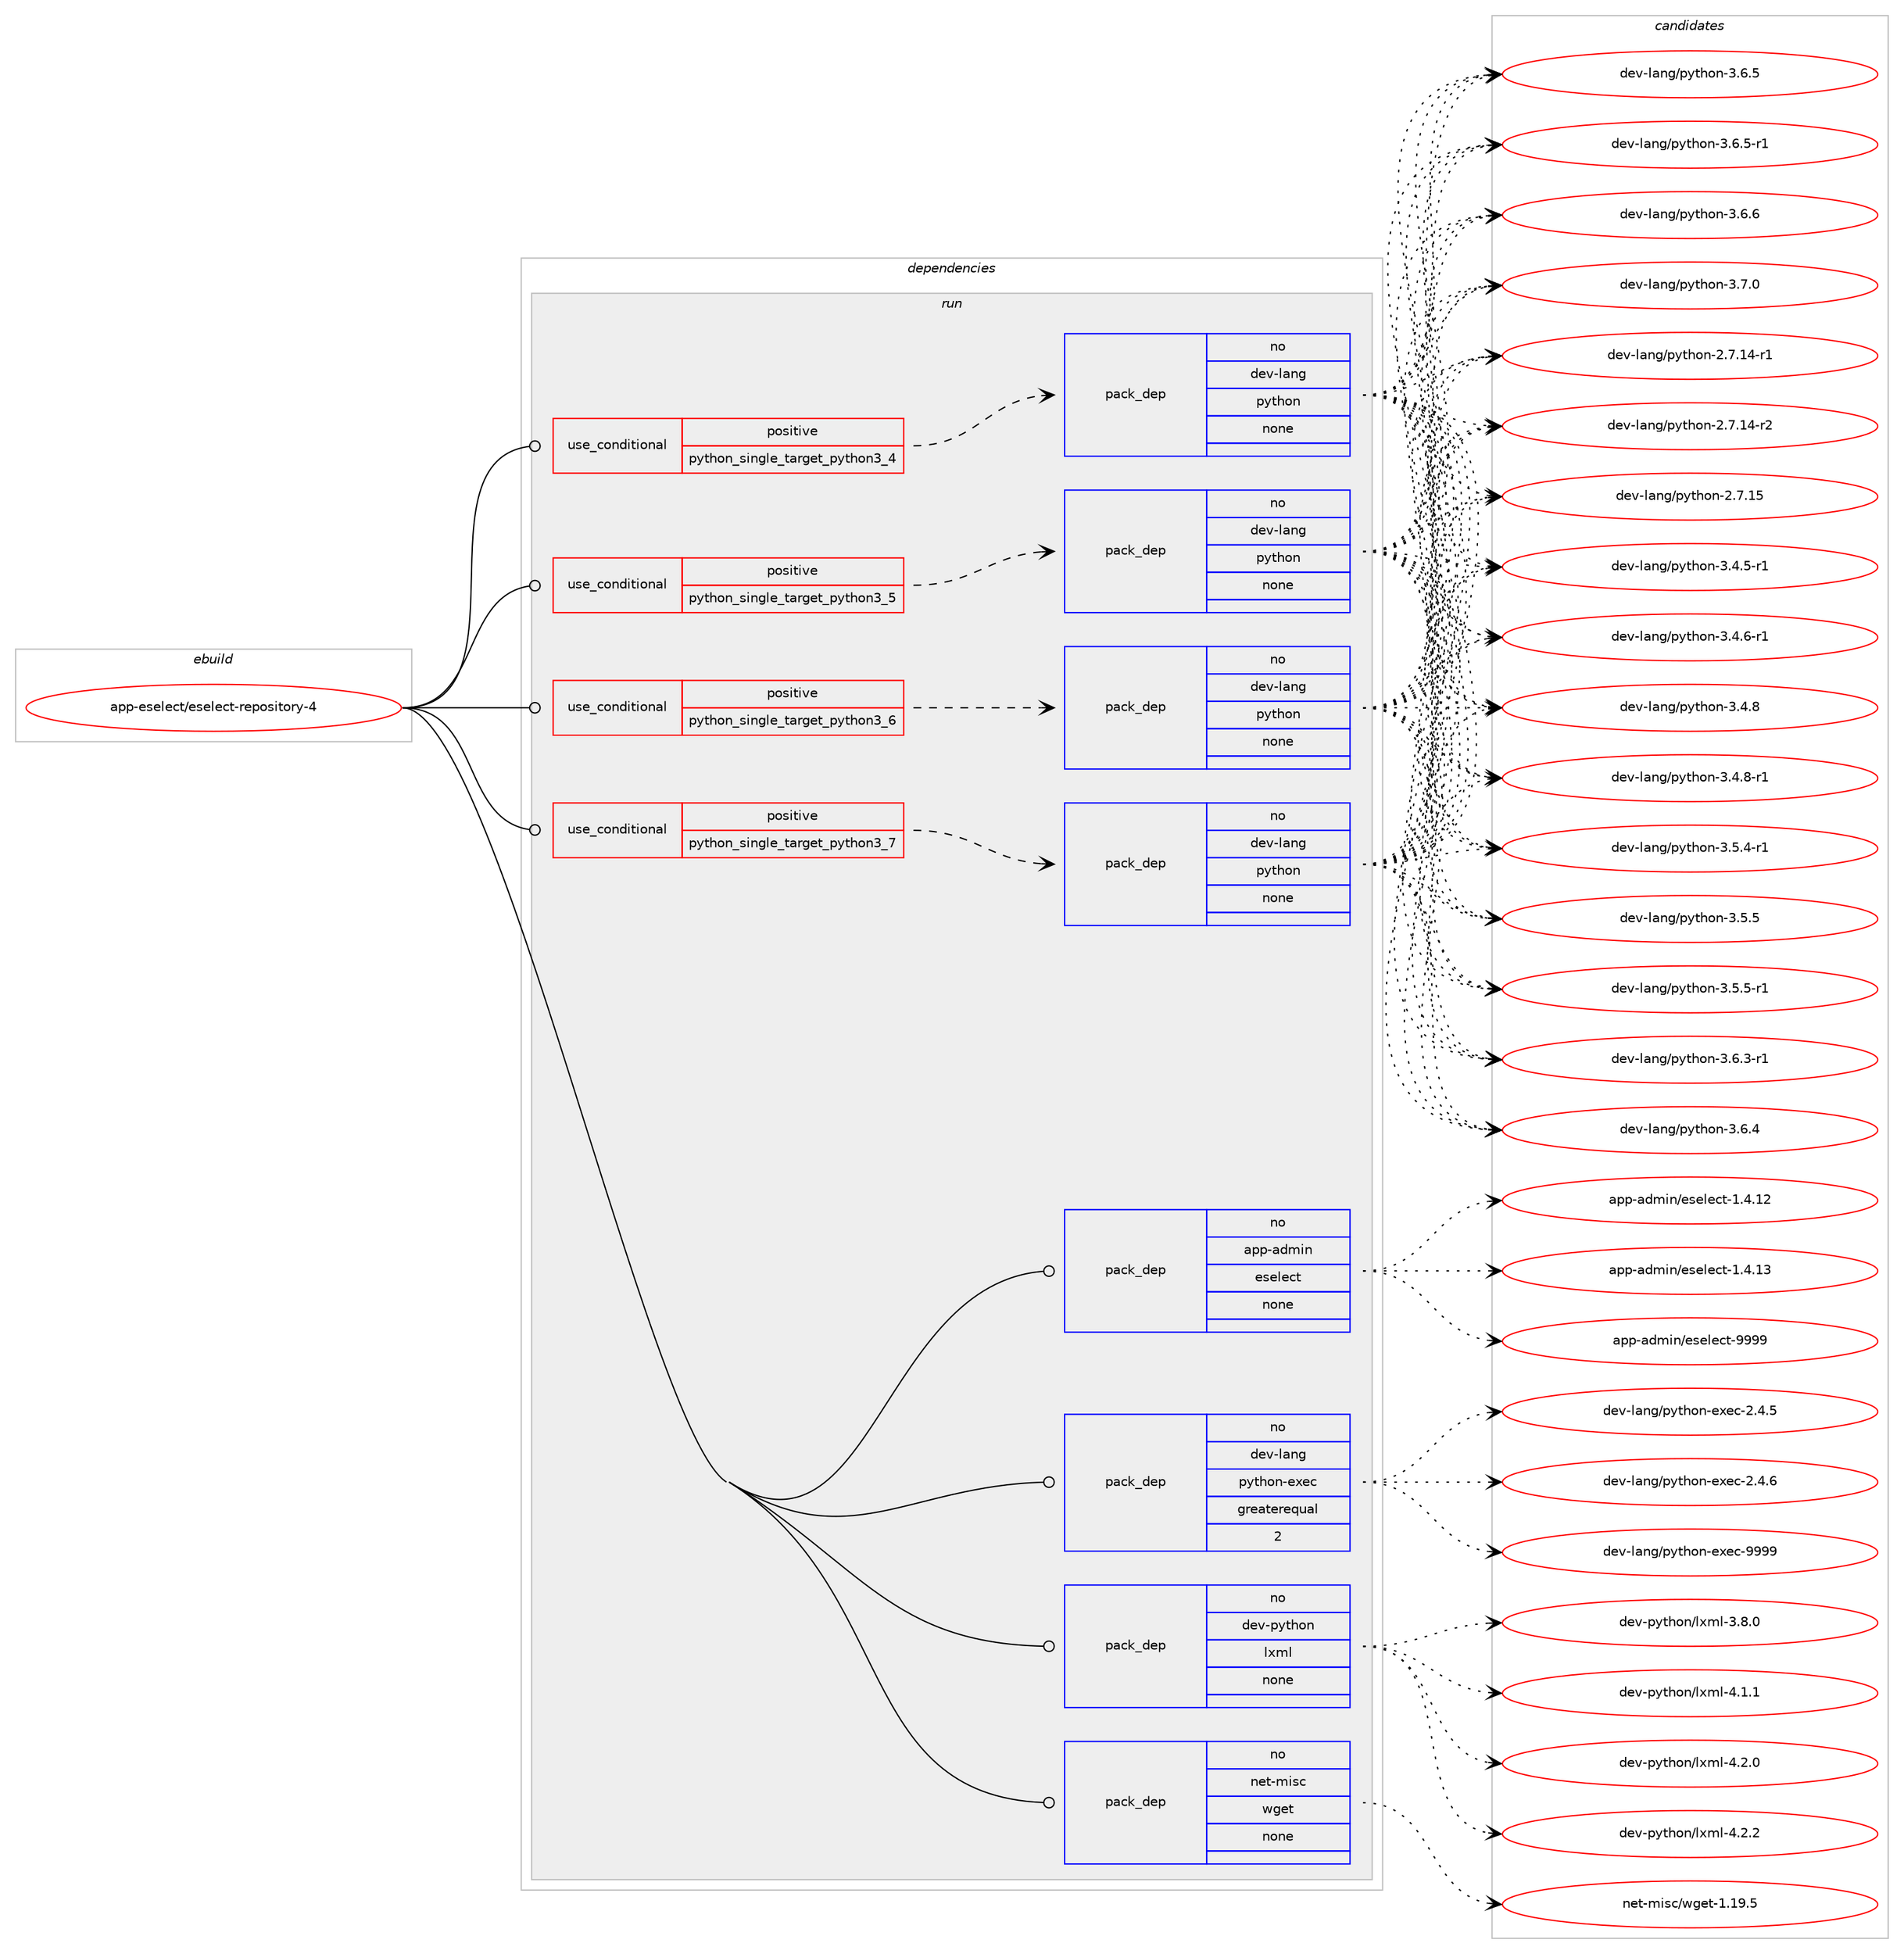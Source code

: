 digraph prolog {

# *************
# Graph options
# *************

newrank=true;
concentrate=true;
compound=true;
graph [rankdir=LR,fontname=Helvetica,fontsize=10,ranksep=1.5];#, ranksep=2.5, nodesep=0.2];
edge  [arrowhead=vee];
node  [fontname=Helvetica,fontsize=10];

# **********
# The ebuild
# **********

subgraph cluster_leftcol {
color=gray;
rank=same;
label=<<i>ebuild</i>>;
id [label="app-eselect/eselect-repository-4", color=red, width=4, href="../app-eselect/eselect-repository-4.svg"];
}

# ****************
# The dependencies
# ****************

subgraph cluster_midcol {
color=gray;
label=<<i>dependencies</i>>;
subgraph cluster_compile {
fillcolor="#eeeeee";
style=filled;
label=<<i>compile</i>>;
}
subgraph cluster_compileandrun {
fillcolor="#eeeeee";
style=filled;
label=<<i>compile and run</i>>;
}
subgraph cluster_run {
fillcolor="#eeeeee";
style=filled;
label=<<i>run</i>>;
subgraph cond465 {
dependency1546 [label=<<TABLE BORDER="0" CELLBORDER="1" CELLSPACING="0" CELLPADDING="4"><TR><TD ROWSPAN="3" CELLPADDING="10">use_conditional</TD></TR><TR><TD>positive</TD></TR><TR><TD>python_single_target_python3_4</TD></TR></TABLE>>, shape=none, color=red];
subgraph pack1042 {
dependency1547 [label=<<TABLE BORDER="0" CELLBORDER="1" CELLSPACING="0" CELLPADDING="4" WIDTH="220"><TR><TD ROWSPAN="6" CELLPADDING="30">pack_dep</TD></TR><TR><TD WIDTH="110">no</TD></TR><TR><TD>dev-lang</TD></TR><TR><TD>python</TD></TR><TR><TD>none</TD></TR><TR><TD></TD></TR></TABLE>>, shape=none, color=blue];
}
dependency1546:e -> dependency1547:w [weight=20,style="dashed",arrowhead="vee"];
}
id:e -> dependency1546:w [weight=20,style="solid",arrowhead="odot"];
subgraph cond466 {
dependency1548 [label=<<TABLE BORDER="0" CELLBORDER="1" CELLSPACING="0" CELLPADDING="4"><TR><TD ROWSPAN="3" CELLPADDING="10">use_conditional</TD></TR><TR><TD>positive</TD></TR><TR><TD>python_single_target_python3_5</TD></TR></TABLE>>, shape=none, color=red];
subgraph pack1043 {
dependency1549 [label=<<TABLE BORDER="0" CELLBORDER="1" CELLSPACING="0" CELLPADDING="4" WIDTH="220"><TR><TD ROWSPAN="6" CELLPADDING="30">pack_dep</TD></TR><TR><TD WIDTH="110">no</TD></TR><TR><TD>dev-lang</TD></TR><TR><TD>python</TD></TR><TR><TD>none</TD></TR><TR><TD></TD></TR></TABLE>>, shape=none, color=blue];
}
dependency1548:e -> dependency1549:w [weight=20,style="dashed",arrowhead="vee"];
}
id:e -> dependency1548:w [weight=20,style="solid",arrowhead="odot"];
subgraph cond467 {
dependency1550 [label=<<TABLE BORDER="0" CELLBORDER="1" CELLSPACING="0" CELLPADDING="4"><TR><TD ROWSPAN="3" CELLPADDING="10">use_conditional</TD></TR><TR><TD>positive</TD></TR><TR><TD>python_single_target_python3_6</TD></TR></TABLE>>, shape=none, color=red];
subgraph pack1044 {
dependency1551 [label=<<TABLE BORDER="0" CELLBORDER="1" CELLSPACING="0" CELLPADDING="4" WIDTH="220"><TR><TD ROWSPAN="6" CELLPADDING="30">pack_dep</TD></TR><TR><TD WIDTH="110">no</TD></TR><TR><TD>dev-lang</TD></TR><TR><TD>python</TD></TR><TR><TD>none</TD></TR><TR><TD></TD></TR></TABLE>>, shape=none, color=blue];
}
dependency1550:e -> dependency1551:w [weight=20,style="dashed",arrowhead="vee"];
}
id:e -> dependency1550:w [weight=20,style="solid",arrowhead="odot"];
subgraph cond468 {
dependency1552 [label=<<TABLE BORDER="0" CELLBORDER="1" CELLSPACING="0" CELLPADDING="4"><TR><TD ROWSPAN="3" CELLPADDING="10">use_conditional</TD></TR><TR><TD>positive</TD></TR><TR><TD>python_single_target_python3_7</TD></TR></TABLE>>, shape=none, color=red];
subgraph pack1045 {
dependency1553 [label=<<TABLE BORDER="0" CELLBORDER="1" CELLSPACING="0" CELLPADDING="4" WIDTH="220"><TR><TD ROWSPAN="6" CELLPADDING="30">pack_dep</TD></TR><TR><TD WIDTH="110">no</TD></TR><TR><TD>dev-lang</TD></TR><TR><TD>python</TD></TR><TR><TD>none</TD></TR><TR><TD></TD></TR></TABLE>>, shape=none, color=blue];
}
dependency1552:e -> dependency1553:w [weight=20,style="dashed",arrowhead="vee"];
}
id:e -> dependency1552:w [weight=20,style="solid",arrowhead="odot"];
subgraph pack1046 {
dependency1554 [label=<<TABLE BORDER="0" CELLBORDER="1" CELLSPACING="0" CELLPADDING="4" WIDTH="220"><TR><TD ROWSPAN="6" CELLPADDING="30">pack_dep</TD></TR><TR><TD WIDTH="110">no</TD></TR><TR><TD>app-admin</TD></TR><TR><TD>eselect</TD></TR><TR><TD>none</TD></TR><TR><TD></TD></TR></TABLE>>, shape=none, color=blue];
}
id:e -> dependency1554:w [weight=20,style="solid",arrowhead="odot"];
subgraph pack1047 {
dependency1555 [label=<<TABLE BORDER="0" CELLBORDER="1" CELLSPACING="0" CELLPADDING="4" WIDTH="220"><TR><TD ROWSPAN="6" CELLPADDING="30">pack_dep</TD></TR><TR><TD WIDTH="110">no</TD></TR><TR><TD>dev-lang</TD></TR><TR><TD>python-exec</TD></TR><TR><TD>greaterequal</TD></TR><TR><TD>2</TD></TR></TABLE>>, shape=none, color=blue];
}
id:e -> dependency1555:w [weight=20,style="solid",arrowhead="odot"];
subgraph pack1048 {
dependency1556 [label=<<TABLE BORDER="0" CELLBORDER="1" CELLSPACING="0" CELLPADDING="4" WIDTH="220"><TR><TD ROWSPAN="6" CELLPADDING="30">pack_dep</TD></TR><TR><TD WIDTH="110">no</TD></TR><TR><TD>dev-python</TD></TR><TR><TD>lxml</TD></TR><TR><TD>none</TD></TR><TR><TD></TD></TR></TABLE>>, shape=none, color=blue];
}
id:e -> dependency1556:w [weight=20,style="solid",arrowhead="odot"];
subgraph pack1049 {
dependency1557 [label=<<TABLE BORDER="0" CELLBORDER="1" CELLSPACING="0" CELLPADDING="4" WIDTH="220"><TR><TD ROWSPAN="6" CELLPADDING="30">pack_dep</TD></TR><TR><TD WIDTH="110">no</TD></TR><TR><TD>net-misc</TD></TR><TR><TD>wget</TD></TR><TR><TD>none</TD></TR><TR><TD></TD></TR></TABLE>>, shape=none, color=blue];
}
id:e -> dependency1557:w [weight=20,style="solid",arrowhead="odot"];
}
}

# **************
# The candidates
# **************

subgraph cluster_choices {
rank=same;
color=gray;
label=<<i>candidates</i>>;

subgraph choice1042 {
color=black;
nodesep=1;
choice100101118451089711010347112121116104111110455046554649524511449 [label="dev-lang/python-2.7.14-r1", color=red, width=4,href="../dev-lang/python-2.7.14-r1.svg"];
choice100101118451089711010347112121116104111110455046554649524511450 [label="dev-lang/python-2.7.14-r2", color=red, width=4,href="../dev-lang/python-2.7.14-r2.svg"];
choice10010111845108971101034711212111610411111045504655464953 [label="dev-lang/python-2.7.15", color=red, width=4,href="../dev-lang/python-2.7.15.svg"];
choice1001011184510897110103471121211161041111104551465246534511449 [label="dev-lang/python-3.4.5-r1", color=red, width=4,href="../dev-lang/python-3.4.5-r1.svg"];
choice1001011184510897110103471121211161041111104551465246544511449 [label="dev-lang/python-3.4.6-r1", color=red, width=4,href="../dev-lang/python-3.4.6-r1.svg"];
choice100101118451089711010347112121116104111110455146524656 [label="dev-lang/python-3.4.8", color=red, width=4,href="../dev-lang/python-3.4.8.svg"];
choice1001011184510897110103471121211161041111104551465246564511449 [label="dev-lang/python-3.4.8-r1", color=red, width=4,href="../dev-lang/python-3.4.8-r1.svg"];
choice1001011184510897110103471121211161041111104551465346524511449 [label="dev-lang/python-3.5.4-r1", color=red, width=4,href="../dev-lang/python-3.5.4-r1.svg"];
choice100101118451089711010347112121116104111110455146534653 [label="dev-lang/python-3.5.5", color=red, width=4,href="../dev-lang/python-3.5.5.svg"];
choice1001011184510897110103471121211161041111104551465346534511449 [label="dev-lang/python-3.5.5-r1", color=red, width=4,href="../dev-lang/python-3.5.5-r1.svg"];
choice1001011184510897110103471121211161041111104551465446514511449 [label="dev-lang/python-3.6.3-r1", color=red, width=4,href="../dev-lang/python-3.6.3-r1.svg"];
choice100101118451089711010347112121116104111110455146544652 [label="dev-lang/python-3.6.4", color=red, width=4,href="../dev-lang/python-3.6.4.svg"];
choice100101118451089711010347112121116104111110455146544653 [label="dev-lang/python-3.6.5", color=red, width=4,href="../dev-lang/python-3.6.5.svg"];
choice1001011184510897110103471121211161041111104551465446534511449 [label="dev-lang/python-3.6.5-r1", color=red, width=4,href="../dev-lang/python-3.6.5-r1.svg"];
choice100101118451089711010347112121116104111110455146544654 [label="dev-lang/python-3.6.6", color=red, width=4,href="../dev-lang/python-3.6.6.svg"];
choice100101118451089711010347112121116104111110455146554648 [label="dev-lang/python-3.7.0", color=red, width=4,href="../dev-lang/python-3.7.0.svg"];
dependency1547:e -> choice100101118451089711010347112121116104111110455046554649524511449:w [style=dotted,weight="100"];
dependency1547:e -> choice100101118451089711010347112121116104111110455046554649524511450:w [style=dotted,weight="100"];
dependency1547:e -> choice10010111845108971101034711212111610411111045504655464953:w [style=dotted,weight="100"];
dependency1547:e -> choice1001011184510897110103471121211161041111104551465246534511449:w [style=dotted,weight="100"];
dependency1547:e -> choice1001011184510897110103471121211161041111104551465246544511449:w [style=dotted,weight="100"];
dependency1547:e -> choice100101118451089711010347112121116104111110455146524656:w [style=dotted,weight="100"];
dependency1547:e -> choice1001011184510897110103471121211161041111104551465246564511449:w [style=dotted,weight="100"];
dependency1547:e -> choice1001011184510897110103471121211161041111104551465346524511449:w [style=dotted,weight="100"];
dependency1547:e -> choice100101118451089711010347112121116104111110455146534653:w [style=dotted,weight="100"];
dependency1547:e -> choice1001011184510897110103471121211161041111104551465346534511449:w [style=dotted,weight="100"];
dependency1547:e -> choice1001011184510897110103471121211161041111104551465446514511449:w [style=dotted,weight="100"];
dependency1547:e -> choice100101118451089711010347112121116104111110455146544652:w [style=dotted,weight="100"];
dependency1547:e -> choice100101118451089711010347112121116104111110455146544653:w [style=dotted,weight="100"];
dependency1547:e -> choice1001011184510897110103471121211161041111104551465446534511449:w [style=dotted,weight="100"];
dependency1547:e -> choice100101118451089711010347112121116104111110455146544654:w [style=dotted,weight="100"];
dependency1547:e -> choice100101118451089711010347112121116104111110455146554648:w [style=dotted,weight="100"];
}
subgraph choice1043 {
color=black;
nodesep=1;
choice100101118451089711010347112121116104111110455046554649524511449 [label="dev-lang/python-2.7.14-r1", color=red, width=4,href="../dev-lang/python-2.7.14-r1.svg"];
choice100101118451089711010347112121116104111110455046554649524511450 [label="dev-lang/python-2.7.14-r2", color=red, width=4,href="../dev-lang/python-2.7.14-r2.svg"];
choice10010111845108971101034711212111610411111045504655464953 [label="dev-lang/python-2.7.15", color=red, width=4,href="../dev-lang/python-2.7.15.svg"];
choice1001011184510897110103471121211161041111104551465246534511449 [label="dev-lang/python-3.4.5-r1", color=red, width=4,href="../dev-lang/python-3.4.5-r1.svg"];
choice1001011184510897110103471121211161041111104551465246544511449 [label="dev-lang/python-3.4.6-r1", color=red, width=4,href="../dev-lang/python-3.4.6-r1.svg"];
choice100101118451089711010347112121116104111110455146524656 [label="dev-lang/python-3.4.8", color=red, width=4,href="../dev-lang/python-3.4.8.svg"];
choice1001011184510897110103471121211161041111104551465246564511449 [label="dev-lang/python-3.4.8-r1", color=red, width=4,href="../dev-lang/python-3.4.8-r1.svg"];
choice1001011184510897110103471121211161041111104551465346524511449 [label="dev-lang/python-3.5.4-r1", color=red, width=4,href="../dev-lang/python-3.5.4-r1.svg"];
choice100101118451089711010347112121116104111110455146534653 [label="dev-lang/python-3.5.5", color=red, width=4,href="../dev-lang/python-3.5.5.svg"];
choice1001011184510897110103471121211161041111104551465346534511449 [label="dev-lang/python-3.5.5-r1", color=red, width=4,href="../dev-lang/python-3.5.5-r1.svg"];
choice1001011184510897110103471121211161041111104551465446514511449 [label="dev-lang/python-3.6.3-r1", color=red, width=4,href="../dev-lang/python-3.6.3-r1.svg"];
choice100101118451089711010347112121116104111110455146544652 [label="dev-lang/python-3.6.4", color=red, width=4,href="../dev-lang/python-3.6.4.svg"];
choice100101118451089711010347112121116104111110455146544653 [label="dev-lang/python-3.6.5", color=red, width=4,href="../dev-lang/python-3.6.5.svg"];
choice1001011184510897110103471121211161041111104551465446534511449 [label="dev-lang/python-3.6.5-r1", color=red, width=4,href="../dev-lang/python-3.6.5-r1.svg"];
choice100101118451089711010347112121116104111110455146544654 [label="dev-lang/python-3.6.6", color=red, width=4,href="../dev-lang/python-3.6.6.svg"];
choice100101118451089711010347112121116104111110455146554648 [label="dev-lang/python-3.7.0", color=red, width=4,href="../dev-lang/python-3.7.0.svg"];
dependency1549:e -> choice100101118451089711010347112121116104111110455046554649524511449:w [style=dotted,weight="100"];
dependency1549:e -> choice100101118451089711010347112121116104111110455046554649524511450:w [style=dotted,weight="100"];
dependency1549:e -> choice10010111845108971101034711212111610411111045504655464953:w [style=dotted,weight="100"];
dependency1549:e -> choice1001011184510897110103471121211161041111104551465246534511449:w [style=dotted,weight="100"];
dependency1549:e -> choice1001011184510897110103471121211161041111104551465246544511449:w [style=dotted,weight="100"];
dependency1549:e -> choice100101118451089711010347112121116104111110455146524656:w [style=dotted,weight="100"];
dependency1549:e -> choice1001011184510897110103471121211161041111104551465246564511449:w [style=dotted,weight="100"];
dependency1549:e -> choice1001011184510897110103471121211161041111104551465346524511449:w [style=dotted,weight="100"];
dependency1549:e -> choice100101118451089711010347112121116104111110455146534653:w [style=dotted,weight="100"];
dependency1549:e -> choice1001011184510897110103471121211161041111104551465346534511449:w [style=dotted,weight="100"];
dependency1549:e -> choice1001011184510897110103471121211161041111104551465446514511449:w [style=dotted,weight="100"];
dependency1549:e -> choice100101118451089711010347112121116104111110455146544652:w [style=dotted,weight="100"];
dependency1549:e -> choice100101118451089711010347112121116104111110455146544653:w [style=dotted,weight="100"];
dependency1549:e -> choice1001011184510897110103471121211161041111104551465446534511449:w [style=dotted,weight="100"];
dependency1549:e -> choice100101118451089711010347112121116104111110455146544654:w [style=dotted,weight="100"];
dependency1549:e -> choice100101118451089711010347112121116104111110455146554648:w [style=dotted,weight="100"];
}
subgraph choice1044 {
color=black;
nodesep=1;
choice100101118451089711010347112121116104111110455046554649524511449 [label="dev-lang/python-2.7.14-r1", color=red, width=4,href="../dev-lang/python-2.7.14-r1.svg"];
choice100101118451089711010347112121116104111110455046554649524511450 [label="dev-lang/python-2.7.14-r2", color=red, width=4,href="../dev-lang/python-2.7.14-r2.svg"];
choice10010111845108971101034711212111610411111045504655464953 [label="dev-lang/python-2.7.15", color=red, width=4,href="../dev-lang/python-2.7.15.svg"];
choice1001011184510897110103471121211161041111104551465246534511449 [label="dev-lang/python-3.4.5-r1", color=red, width=4,href="../dev-lang/python-3.4.5-r1.svg"];
choice1001011184510897110103471121211161041111104551465246544511449 [label="dev-lang/python-3.4.6-r1", color=red, width=4,href="../dev-lang/python-3.4.6-r1.svg"];
choice100101118451089711010347112121116104111110455146524656 [label="dev-lang/python-3.4.8", color=red, width=4,href="../dev-lang/python-3.4.8.svg"];
choice1001011184510897110103471121211161041111104551465246564511449 [label="dev-lang/python-3.4.8-r1", color=red, width=4,href="../dev-lang/python-3.4.8-r1.svg"];
choice1001011184510897110103471121211161041111104551465346524511449 [label="dev-lang/python-3.5.4-r1", color=red, width=4,href="../dev-lang/python-3.5.4-r1.svg"];
choice100101118451089711010347112121116104111110455146534653 [label="dev-lang/python-3.5.5", color=red, width=4,href="../dev-lang/python-3.5.5.svg"];
choice1001011184510897110103471121211161041111104551465346534511449 [label="dev-lang/python-3.5.5-r1", color=red, width=4,href="../dev-lang/python-3.5.5-r1.svg"];
choice1001011184510897110103471121211161041111104551465446514511449 [label="dev-lang/python-3.6.3-r1", color=red, width=4,href="../dev-lang/python-3.6.3-r1.svg"];
choice100101118451089711010347112121116104111110455146544652 [label="dev-lang/python-3.6.4", color=red, width=4,href="../dev-lang/python-3.6.4.svg"];
choice100101118451089711010347112121116104111110455146544653 [label="dev-lang/python-3.6.5", color=red, width=4,href="../dev-lang/python-3.6.5.svg"];
choice1001011184510897110103471121211161041111104551465446534511449 [label="dev-lang/python-3.6.5-r1", color=red, width=4,href="../dev-lang/python-3.6.5-r1.svg"];
choice100101118451089711010347112121116104111110455146544654 [label="dev-lang/python-3.6.6", color=red, width=4,href="../dev-lang/python-3.6.6.svg"];
choice100101118451089711010347112121116104111110455146554648 [label="dev-lang/python-3.7.0", color=red, width=4,href="../dev-lang/python-3.7.0.svg"];
dependency1551:e -> choice100101118451089711010347112121116104111110455046554649524511449:w [style=dotted,weight="100"];
dependency1551:e -> choice100101118451089711010347112121116104111110455046554649524511450:w [style=dotted,weight="100"];
dependency1551:e -> choice10010111845108971101034711212111610411111045504655464953:w [style=dotted,weight="100"];
dependency1551:e -> choice1001011184510897110103471121211161041111104551465246534511449:w [style=dotted,weight="100"];
dependency1551:e -> choice1001011184510897110103471121211161041111104551465246544511449:w [style=dotted,weight="100"];
dependency1551:e -> choice100101118451089711010347112121116104111110455146524656:w [style=dotted,weight="100"];
dependency1551:e -> choice1001011184510897110103471121211161041111104551465246564511449:w [style=dotted,weight="100"];
dependency1551:e -> choice1001011184510897110103471121211161041111104551465346524511449:w [style=dotted,weight="100"];
dependency1551:e -> choice100101118451089711010347112121116104111110455146534653:w [style=dotted,weight="100"];
dependency1551:e -> choice1001011184510897110103471121211161041111104551465346534511449:w [style=dotted,weight="100"];
dependency1551:e -> choice1001011184510897110103471121211161041111104551465446514511449:w [style=dotted,weight="100"];
dependency1551:e -> choice100101118451089711010347112121116104111110455146544652:w [style=dotted,weight="100"];
dependency1551:e -> choice100101118451089711010347112121116104111110455146544653:w [style=dotted,weight="100"];
dependency1551:e -> choice1001011184510897110103471121211161041111104551465446534511449:w [style=dotted,weight="100"];
dependency1551:e -> choice100101118451089711010347112121116104111110455146544654:w [style=dotted,weight="100"];
dependency1551:e -> choice100101118451089711010347112121116104111110455146554648:w [style=dotted,weight="100"];
}
subgraph choice1045 {
color=black;
nodesep=1;
choice100101118451089711010347112121116104111110455046554649524511449 [label="dev-lang/python-2.7.14-r1", color=red, width=4,href="../dev-lang/python-2.7.14-r1.svg"];
choice100101118451089711010347112121116104111110455046554649524511450 [label="dev-lang/python-2.7.14-r2", color=red, width=4,href="../dev-lang/python-2.7.14-r2.svg"];
choice10010111845108971101034711212111610411111045504655464953 [label="dev-lang/python-2.7.15", color=red, width=4,href="../dev-lang/python-2.7.15.svg"];
choice1001011184510897110103471121211161041111104551465246534511449 [label="dev-lang/python-3.4.5-r1", color=red, width=4,href="../dev-lang/python-3.4.5-r1.svg"];
choice1001011184510897110103471121211161041111104551465246544511449 [label="dev-lang/python-3.4.6-r1", color=red, width=4,href="../dev-lang/python-3.4.6-r1.svg"];
choice100101118451089711010347112121116104111110455146524656 [label="dev-lang/python-3.4.8", color=red, width=4,href="../dev-lang/python-3.4.8.svg"];
choice1001011184510897110103471121211161041111104551465246564511449 [label="dev-lang/python-3.4.8-r1", color=red, width=4,href="../dev-lang/python-3.4.8-r1.svg"];
choice1001011184510897110103471121211161041111104551465346524511449 [label="dev-lang/python-3.5.4-r1", color=red, width=4,href="../dev-lang/python-3.5.4-r1.svg"];
choice100101118451089711010347112121116104111110455146534653 [label="dev-lang/python-3.5.5", color=red, width=4,href="../dev-lang/python-3.5.5.svg"];
choice1001011184510897110103471121211161041111104551465346534511449 [label="dev-lang/python-3.5.5-r1", color=red, width=4,href="../dev-lang/python-3.5.5-r1.svg"];
choice1001011184510897110103471121211161041111104551465446514511449 [label="dev-lang/python-3.6.3-r1", color=red, width=4,href="../dev-lang/python-3.6.3-r1.svg"];
choice100101118451089711010347112121116104111110455146544652 [label="dev-lang/python-3.6.4", color=red, width=4,href="../dev-lang/python-3.6.4.svg"];
choice100101118451089711010347112121116104111110455146544653 [label="dev-lang/python-3.6.5", color=red, width=4,href="../dev-lang/python-3.6.5.svg"];
choice1001011184510897110103471121211161041111104551465446534511449 [label="dev-lang/python-3.6.5-r1", color=red, width=4,href="../dev-lang/python-3.6.5-r1.svg"];
choice100101118451089711010347112121116104111110455146544654 [label="dev-lang/python-3.6.6", color=red, width=4,href="../dev-lang/python-3.6.6.svg"];
choice100101118451089711010347112121116104111110455146554648 [label="dev-lang/python-3.7.0", color=red, width=4,href="../dev-lang/python-3.7.0.svg"];
dependency1553:e -> choice100101118451089711010347112121116104111110455046554649524511449:w [style=dotted,weight="100"];
dependency1553:e -> choice100101118451089711010347112121116104111110455046554649524511450:w [style=dotted,weight="100"];
dependency1553:e -> choice10010111845108971101034711212111610411111045504655464953:w [style=dotted,weight="100"];
dependency1553:e -> choice1001011184510897110103471121211161041111104551465246534511449:w [style=dotted,weight="100"];
dependency1553:e -> choice1001011184510897110103471121211161041111104551465246544511449:w [style=dotted,weight="100"];
dependency1553:e -> choice100101118451089711010347112121116104111110455146524656:w [style=dotted,weight="100"];
dependency1553:e -> choice1001011184510897110103471121211161041111104551465246564511449:w [style=dotted,weight="100"];
dependency1553:e -> choice1001011184510897110103471121211161041111104551465346524511449:w [style=dotted,weight="100"];
dependency1553:e -> choice100101118451089711010347112121116104111110455146534653:w [style=dotted,weight="100"];
dependency1553:e -> choice1001011184510897110103471121211161041111104551465346534511449:w [style=dotted,weight="100"];
dependency1553:e -> choice1001011184510897110103471121211161041111104551465446514511449:w [style=dotted,weight="100"];
dependency1553:e -> choice100101118451089711010347112121116104111110455146544652:w [style=dotted,weight="100"];
dependency1553:e -> choice100101118451089711010347112121116104111110455146544653:w [style=dotted,weight="100"];
dependency1553:e -> choice1001011184510897110103471121211161041111104551465446534511449:w [style=dotted,weight="100"];
dependency1553:e -> choice100101118451089711010347112121116104111110455146544654:w [style=dotted,weight="100"];
dependency1553:e -> choice100101118451089711010347112121116104111110455146554648:w [style=dotted,weight="100"];
}
subgraph choice1046 {
color=black;
nodesep=1;
choice971121124597100109105110471011151011081019911645494652464950 [label="app-admin/eselect-1.4.12", color=red, width=4,href="../app-admin/eselect-1.4.12.svg"];
choice971121124597100109105110471011151011081019911645494652464951 [label="app-admin/eselect-1.4.13", color=red, width=4,href="../app-admin/eselect-1.4.13.svg"];
choice97112112459710010910511047101115101108101991164557575757 [label="app-admin/eselect-9999", color=red, width=4,href="../app-admin/eselect-9999.svg"];
dependency1554:e -> choice971121124597100109105110471011151011081019911645494652464950:w [style=dotted,weight="100"];
dependency1554:e -> choice971121124597100109105110471011151011081019911645494652464951:w [style=dotted,weight="100"];
dependency1554:e -> choice97112112459710010910511047101115101108101991164557575757:w [style=dotted,weight="100"];
}
subgraph choice1047 {
color=black;
nodesep=1;
choice1001011184510897110103471121211161041111104510112010199455046524653 [label="dev-lang/python-exec-2.4.5", color=red, width=4,href="../dev-lang/python-exec-2.4.5.svg"];
choice1001011184510897110103471121211161041111104510112010199455046524654 [label="dev-lang/python-exec-2.4.6", color=red, width=4,href="../dev-lang/python-exec-2.4.6.svg"];
choice10010111845108971101034711212111610411111045101120101994557575757 [label="dev-lang/python-exec-9999", color=red, width=4,href="../dev-lang/python-exec-9999.svg"];
dependency1555:e -> choice1001011184510897110103471121211161041111104510112010199455046524653:w [style=dotted,weight="100"];
dependency1555:e -> choice1001011184510897110103471121211161041111104510112010199455046524654:w [style=dotted,weight="100"];
dependency1555:e -> choice10010111845108971101034711212111610411111045101120101994557575757:w [style=dotted,weight="100"];
}
subgraph choice1048 {
color=black;
nodesep=1;
choice1001011184511212111610411111047108120109108455146564648 [label="dev-python/lxml-3.8.0", color=red, width=4,href="../dev-python/lxml-3.8.0.svg"];
choice1001011184511212111610411111047108120109108455246494649 [label="dev-python/lxml-4.1.1", color=red, width=4,href="../dev-python/lxml-4.1.1.svg"];
choice1001011184511212111610411111047108120109108455246504648 [label="dev-python/lxml-4.2.0", color=red, width=4,href="../dev-python/lxml-4.2.0.svg"];
choice1001011184511212111610411111047108120109108455246504650 [label="dev-python/lxml-4.2.2", color=red, width=4,href="../dev-python/lxml-4.2.2.svg"];
dependency1556:e -> choice1001011184511212111610411111047108120109108455146564648:w [style=dotted,weight="100"];
dependency1556:e -> choice1001011184511212111610411111047108120109108455246494649:w [style=dotted,weight="100"];
dependency1556:e -> choice1001011184511212111610411111047108120109108455246504648:w [style=dotted,weight="100"];
dependency1556:e -> choice1001011184511212111610411111047108120109108455246504650:w [style=dotted,weight="100"];
}
subgraph choice1049 {
color=black;
nodesep=1;
choice11010111645109105115994711910310111645494649574653 [label="net-misc/wget-1.19.5", color=red, width=4,href="../net-misc/wget-1.19.5.svg"];
dependency1557:e -> choice11010111645109105115994711910310111645494649574653:w [style=dotted,weight="100"];
}
}

}
